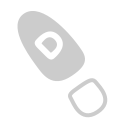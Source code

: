 <?xml version="1.0" encoding="UTF-8"?>
<dia:diagram xmlns:dia="http://www.lysator.liu.se/~alla/dia/">
  <dia:layer name="Segundo Plano" visible="true" connectable="true" active="true">
    <dia:group>
      <dia:attribute name="meta">
        <dia:composite type="dict"/>
      </dia:attribute>
      <dia:attribute name="matrix">
        <dia:matrix xx="0.707" xy="0.707" yx="-0.707" yy="0.707" x0="-3.843" y0="4.443"/>
      </dia:attribute>
      <dia:object type="Standard - Beziergon" version="0" id="O0">
        <dia:attribute name="obj_pos">
          <dia:point val="6,0"/>
        </dia:attribute>
        <dia:attribute name="obj_bb">
          <dia:rectangle val="4.516,-0.12;6.863,3.846"/>
        </dia:attribute>
        <dia:attribute name="bez_points">
          <dia:point val="6,0"/>
          <dia:point val="5.1,-0.217"/>
          <dia:point val="4.796,1.411"/>
          <dia:point val="4.696,2.062"/>
          <dia:point val="4.596,2.713"/>
          <dia:point val="4.4,3.473"/>
          <dia:point val="5.5,3.69"/>
          <dia:point val="6.6,3.907"/>
          <dia:point val="6.6,3.473"/>
          <dia:point val="6.7,2.822"/>
          <dia:point val="6.8,2.171"/>
          <dia:point val="6.9,0.217"/>
        </dia:attribute>
        <dia:attribute name="corner_types">
          <dia:enum val="2"/>
          <dia:enum val="2"/>
          <dia:enum val="2"/>
          <dia:enum val="2"/>
          <dia:enum val="2"/>
        </dia:attribute>
        <dia:attribute name="line_color">
          <dia:color val="#ccccccff"/>
        </dia:attribute>
        <dia:attribute name="line_width">
          <dia:real val="0.2"/>
        </dia:attribute>
        <dia:attribute name="inner_color">
          <dia:color val="#ccccccff"/>
        </dia:attribute>
        <dia:attribute name="show_background">
          <dia:boolean val="true"/>
        </dia:attribute>
      </dia:object>
      <dia:object type="Standard - Beziergon" version="0" id="O1">
        <dia:attribute name="obj_pos">
          <dia:point val="5.396,4.45"/>
        </dia:attribute>
        <dia:attribute name="obj_bb">
          <dia:rectangle val="4.377,4.278;6.201,6.098"/>
        </dia:attribute>
        <dia:attribute name="bez_points">
          <dia:point val="5.396,4.45"/>
          <dia:point val="4.796,4.341"/>
          <dia:point val="4.696,4.341"/>
          <dia:point val="4.646,4.558"/>
          <dia:point val="4.596,4.775"/>
          <dia:point val="4.096,5.752"/>
          <dia:point val="5.096,5.969"/>
          <dia:point val="6.096,6.186"/>
          <dia:point val="6.063,5.137"/>
          <dia:point val="6.096,4.884"/>
          <dia:point val="6.13,4.631"/>
          <dia:point val="5.996,4.558"/>
        </dia:attribute>
        <dia:attribute name="corner_types">
          <dia:enum val="2"/>
          <dia:enum val="2"/>
          <dia:enum val="2"/>
          <dia:enum val="2"/>
          <dia:enum val="2"/>
        </dia:attribute>
        <dia:attribute name="line_color">
          <dia:color val="#ccccccff"/>
        </dia:attribute>
        <dia:attribute name="line_width">
          <dia:real val="0.2"/>
        </dia:attribute>
        <dia:attribute name="show_background">
          <dia:boolean val="false"/>
        </dia:attribute>
      </dia:object>
      <dia:object type="Standard - Path" version="0" id="O2">
        <dia:attribute name="obj_pos">
          <dia:point val="5.3,1.6"/>
        </dia:attribute>
        <dia:attribute name="obj_bb">
          <dia:rectangle val="5.25,1.25;6.45,2.55"/>
        </dia:attribute>
        <dia:attribute name="meta">
          <dia:composite type="dict"/>
        </dia:attribute>
        <dia:attribute name="bez_points">
          <dia:bezpoint type="moveto" p1="5.3,1.6"/>
          <dia:bezpoint type="curveto" p1="5.3,1.3" p2="5.4,1.3" p3="5.6,1.3"/>
          <dia:bezpoint type="curveto" p1="5.8,1.3" p2="6.4,1.3" p3="6.4,1.9"/>
          <dia:bezpoint type="curveto" p1="6.4,2.5" p2="5.8,2.5" p3="5.6,2.5"/>
          <dia:bezpoint type="curveto" p1="5.4,2.5" p2="5.3,2.5" p3="5.3,2.2"/>
          <dia:bezpoint type="curveto" p1="5.3,1.9" p2="5.3,1.9" p3="5.3,1.6"/>
          <dia:bezpoint type="moveto" p1="5.5,1.6"/>
          <dia:bezpoint type="curveto" p1="5.5,1.5" p2="5.6,1.5" p3="5.8,1.5"/>
          <dia:bezpoint type="curveto" p1="6,1.5" p2="6.2,1.6" p3="6.2,1.9"/>
          <dia:bezpoint type="curveto" p1="6.2,2.2" p2="6,2.3" p3="5.8,2.3"/>
          <dia:bezpoint type="curveto" p1="5.6,2.3" p2="5.5,2.3" p3="5.5,2.2"/>
          <dia:bezpoint type="curveto" p1="5.5,2.1" p2="5.5,1.7" p3="5.5,1.6"/>
        </dia:attribute>
        <dia:attribute name="stroke_or_fill">
          <dia:enum val="3"/>
        </dia:attribute>
        <dia:attribute name="line_width">
          <dia:real val="0.1"/>
        </dia:attribute>
        <dia:attribute name="line_colour">
          <dia:color val="#ffffffff"/>
        </dia:attribute>
        <dia:attribute name="line_style">
          <dia:enum val="0"/>
          <dia:real val="1"/>
        </dia:attribute>
        <dia:attribute name="line_join">
          <dia:enum val="0"/>
        </dia:attribute>
        <dia:attribute name="line_caps">
          <dia:enum val="0"/>
        </dia:attribute>
        <dia:attribute name="fill_colour">
          <dia:color val="#ffffffff"/>
        </dia:attribute>
        <dia:attribute name="show_control_lines">
          <dia:boolean val="false"/>
        </dia:attribute>
        <dia:attribute name="pattern"/>
      </dia:object>
    </dia:group>
  </dia:layer>
</dia:diagram>
